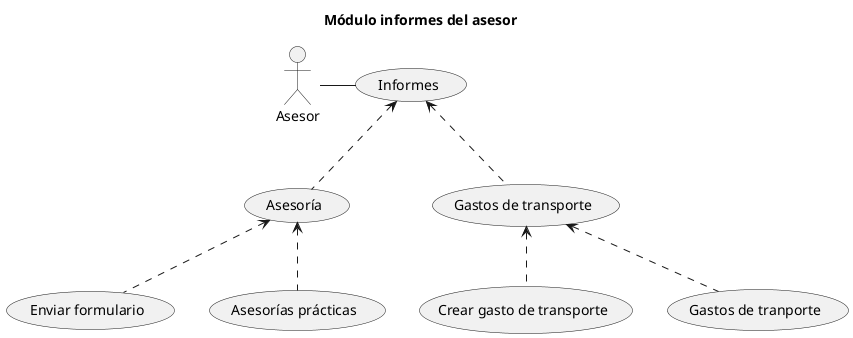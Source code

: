 @startuml
title Módulo informes del asesor

actor Asesor

(Informes) as (info)

(Asesoría) as (ase)
(Gastos de transporte) as (gt)

'Primer nivel

Asesor - (info)
(info)<.-(gt)
(info)<.-(ase)

'Segundo nivel

(ase)<.-(Enviar formulario)
(ase)<.-(Asesorías prácticas)

(gt)<.-(Crear gasto de transporte)
(gt)<.-(Gastos de tranporte)

@enduml